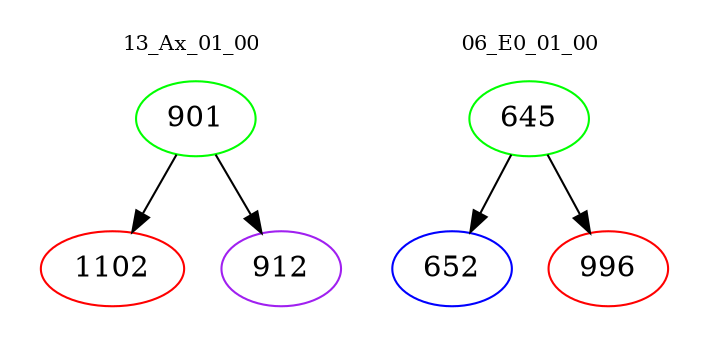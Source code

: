 digraph{
subgraph cluster_0 {
color = white
label = "13_Ax_01_00";
fontsize=10;
T0_901 [label="901", color="green"]
T0_901 -> T0_1102 [color="black"]
T0_1102 [label="1102", color="red"]
T0_901 -> T0_912 [color="black"]
T0_912 [label="912", color="purple"]
}
subgraph cluster_1 {
color = white
label = "06_E0_01_00";
fontsize=10;
T1_645 [label="645", color="green"]
T1_645 -> T1_652 [color="black"]
T1_652 [label="652", color="blue"]
T1_645 -> T1_996 [color="black"]
T1_996 [label="996", color="red"]
}
}
